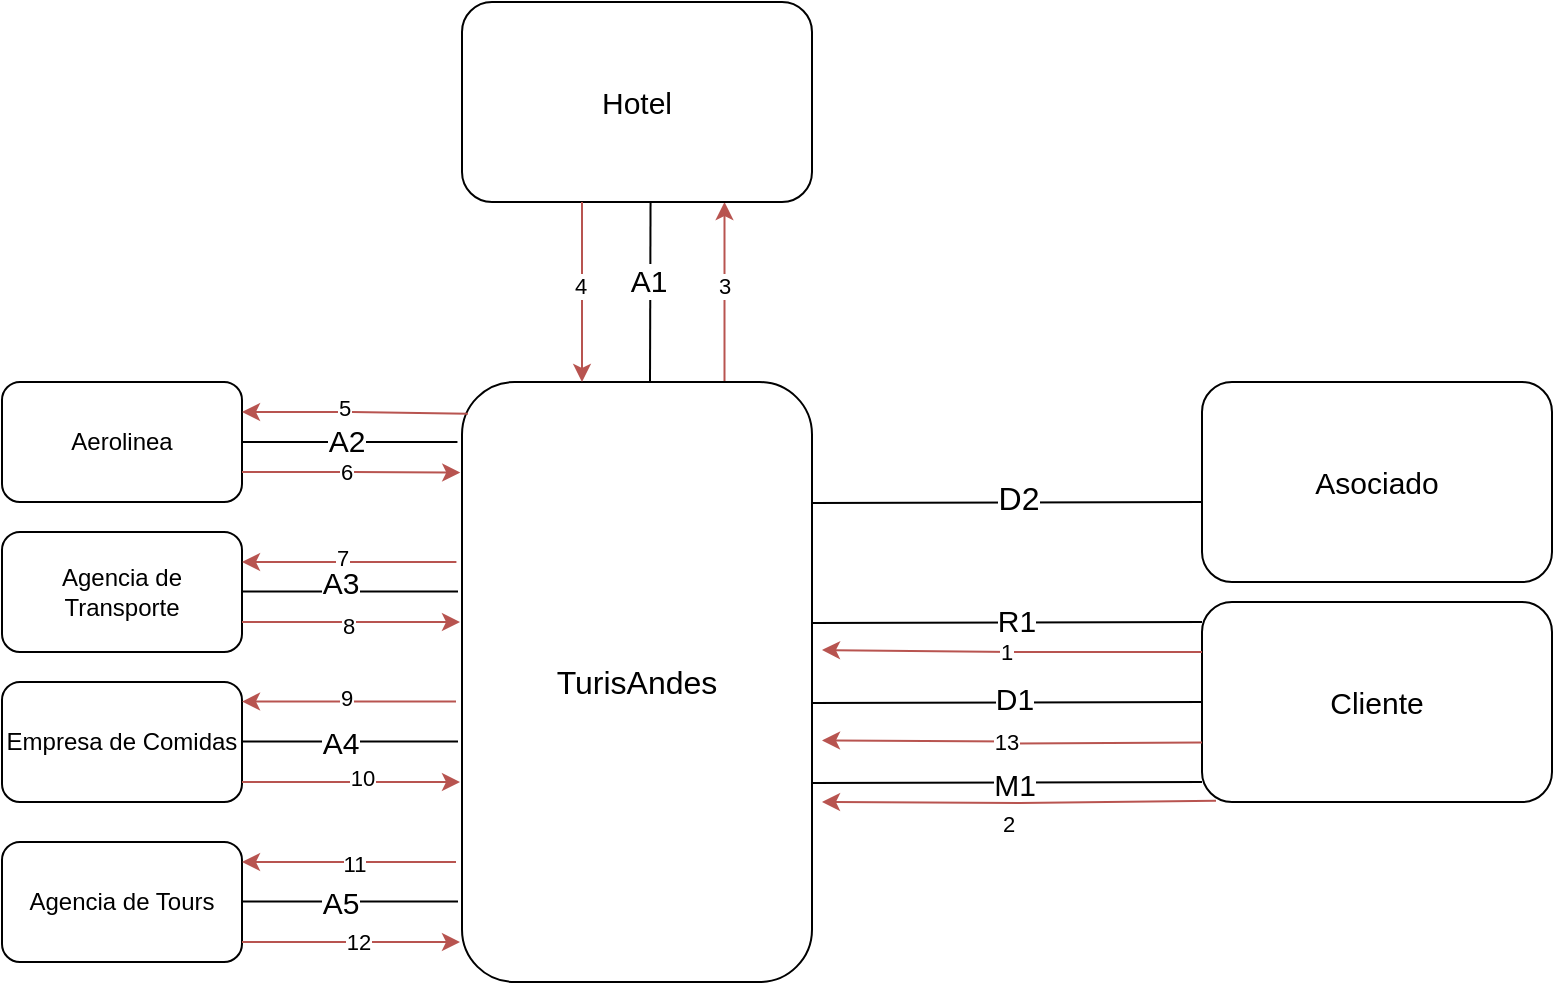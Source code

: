 <mxfile version="21.8.2" type="github">
  <diagram name="Page-1" id="YpiQVYY2RP5UvQKhzvEp">
    <mxGraphModel dx="932" dy="882" grid="1" gridSize="10" guides="1" tooltips="1" connect="1" arrows="1" fold="1" page="1" pageScale="1" pageWidth="850" pageHeight="1100" math="0" shadow="0">
      <root>
        <mxCell id="0" />
        <mxCell id="1" parent="0" />
        <mxCell id="yRCXQpvEH1cMYQVPIDrV-5" style="edgeStyle=orthogonalEdgeStyle;rounded=0;orthogonalLoop=1;jettySize=auto;html=1;exitX=0.75;exitY=0;exitDx=0;exitDy=0;entryX=0.75;entryY=1;entryDx=0;entryDy=0;fillColor=#f8cecc;strokeColor=#b85450;" edge="1" parent="1" source="AK_SpDKLRRvlfEZQYhy7-1" target="AK_SpDKLRRvlfEZQYhy7-18">
          <mxGeometry relative="1" as="geometry" />
        </mxCell>
        <mxCell id="yRCXQpvEH1cMYQVPIDrV-6" value="3" style="edgeLabel;html=1;align=center;verticalAlign=middle;resizable=0;points=[];" vertex="1" connectable="0" parent="yRCXQpvEH1cMYQVPIDrV-5">
          <mxGeometry x="0.064" y="1" relative="1" as="geometry">
            <mxPoint as="offset" />
          </mxGeometry>
        </mxCell>
        <mxCell id="AK_SpDKLRRvlfEZQYhy7-1" value="&lt;font style=&quot;font-size: 16px;&quot;&gt;TurisAndes&lt;/font&gt;" style="rounded=1;whiteSpace=wrap;html=1;" parent="1" vertex="1">
          <mxGeometry x="330" y="280" width="175" height="300" as="geometry" />
        </mxCell>
        <mxCell id="AK_SpDKLRRvlfEZQYhy7-3" value="&lt;font style=&quot;font-size: 15px;&quot;&gt;Cliente&lt;/font&gt;" style="rounded=1;whiteSpace=wrap;html=1;" parent="1" vertex="1">
          <mxGeometry x="700" y="390" width="175" height="100" as="geometry" />
        </mxCell>
        <mxCell id="AK_SpDKLRRvlfEZQYhy7-8" value="" style="endArrow=none;html=1;rounded=0;exitX=0.977;exitY=0.957;exitDx=0;exitDy=0;exitPerimeter=0;startSize=1;targetPerimeterSpacing=0;entryX=0;entryY=0.5;entryDx=0;entryDy=0;" parent="1" target="AK_SpDKLRRvlfEZQYhy7-3" edge="1">
          <mxGeometry width="50" height="50" relative="1" as="geometry">
            <mxPoint x="505" y="440.5" as="sourcePoint" />
            <mxPoint x="704" y="439.5" as="targetPoint" />
          </mxGeometry>
        </mxCell>
        <mxCell id="AK_SpDKLRRvlfEZQYhy7-15" value="&lt;font style=&quot;font-size: 15px;&quot;&gt;D1&lt;/font&gt;" style="edgeLabel;html=1;align=center;verticalAlign=middle;resizable=0;points=[];fontSize=15;" parent="AK_SpDKLRRvlfEZQYhy7-8" vertex="1" connectable="0">
          <mxGeometry x="0.029" y="2" relative="1" as="geometry">
            <mxPoint as="offset" />
          </mxGeometry>
        </mxCell>
        <mxCell id="AK_SpDKLRRvlfEZQYhy7-9" value="" style="endArrow=none;html=1;rounded=0;exitX=0.977;exitY=0.957;exitDx=0;exitDy=0;exitPerimeter=0;startSize=1;targetPerimeterSpacing=0;entryX=0;entryY=0.5;entryDx=0;entryDy=0;" parent="1" edge="1">
          <mxGeometry width="50" height="50" relative="1" as="geometry">
            <mxPoint x="505" y="400.5" as="sourcePoint" />
            <mxPoint x="700" y="400" as="targetPoint" />
          </mxGeometry>
        </mxCell>
        <mxCell id="AK_SpDKLRRvlfEZQYhy7-16" value="R1" style="edgeLabel;html=1;align=center;verticalAlign=middle;resizable=0;points=[];fontSize=15;" parent="AK_SpDKLRRvlfEZQYhy7-9" vertex="1" connectable="0">
          <mxGeometry x="0.04" y="1" relative="1" as="geometry">
            <mxPoint as="offset" />
          </mxGeometry>
        </mxCell>
        <mxCell id="AK_SpDKLRRvlfEZQYhy7-10" value="&lt;font style=&quot;font-size: 15px;&quot;&gt;Asociado&lt;/font&gt;" style="rounded=1;whiteSpace=wrap;html=1;" parent="1" vertex="1">
          <mxGeometry x="700" y="280" width="175" height="100" as="geometry" />
        </mxCell>
        <mxCell id="AK_SpDKLRRvlfEZQYhy7-12" value="" style="endArrow=none;html=1;rounded=0;exitX=0.977;exitY=0.957;exitDx=0;exitDy=0;exitPerimeter=0;startSize=1;targetPerimeterSpacing=0;entryX=0;entryY=0.5;entryDx=0;entryDy=0;" parent="1" edge="1">
          <mxGeometry width="50" height="50" relative="1" as="geometry">
            <mxPoint x="505" y="340.5" as="sourcePoint" />
            <mxPoint x="700" y="340" as="targetPoint" />
          </mxGeometry>
        </mxCell>
        <mxCell id="DzdtLMLZHa89v_ty5hdP-7" value="D2" style="edgeLabel;html=1;align=center;verticalAlign=middle;resizable=0;points=[];fontSize=16;" parent="AK_SpDKLRRvlfEZQYhy7-12" vertex="1" connectable="0">
          <mxGeometry x="0.057" y="2" relative="1" as="geometry">
            <mxPoint as="offset" />
          </mxGeometry>
        </mxCell>
        <mxCell id="AK_SpDKLRRvlfEZQYhy7-18" value="&lt;font style=&quot;font-size: 15px;&quot;&gt;Hotel&lt;/font&gt;" style="rounded=1;whiteSpace=wrap;html=1;" parent="1" vertex="1">
          <mxGeometry x="330" y="90" width="175" height="100" as="geometry" />
        </mxCell>
        <mxCell id="AK_SpDKLRRvlfEZQYhy7-19" value="" style="endArrow=none;html=1;rounded=0;entryX=0.173;entryY=1.004;entryDx=0;entryDy=0;entryPerimeter=0;" parent="1" edge="1">
          <mxGeometry width="50" height="50" relative="1" as="geometry">
            <mxPoint x="424" y="279.6" as="sourcePoint" />
            <mxPoint x="424.275" y="190.0" as="targetPoint" />
          </mxGeometry>
        </mxCell>
        <mxCell id="AK_SpDKLRRvlfEZQYhy7-23" value="A1" style="edgeLabel;html=1;align=center;verticalAlign=middle;resizable=0;points=[];fontSize=15;" parent="AK_SpDKLRRvlfEZQYhy7-19" vertex="1" connectable="0">
          <mxGeometry x="0.134" y="1" relative="1" as="geometry">
            <mxPoint as="offset" />
          </mxGeometry>
        </mxCell>
        <mxCell id="AK_SpDKLRRvlfEZQYhy7-28" value="Aerolinea" style="rounded=1;whiteSpace=wrap;html=1;" parent="1" vertex="1">
          <mxGeometry x="100" y="280" width="120" height="60" as="geometry" />
        </mxCell>
        <mxCell id="AK_SpDKLRRvlfEZQYhy7-29" value="Agencia de Transporte" style="rounded=1;whiteSpace=wrap;html=1;" parent="1" vertex="1">
          <mxGeometry x="100" y="355" width="120" height="60" as="geometry" />
        </mxCell>
        <mxCell id="AK_SpDKLRRvlfEZQYhy7-30" value="Empresa de Comidas" style="rounded=1;whiteSpace=wrap;html=1;" parent="1" vertex="1">
          <mxGeometry x="100" y="430" width="120" height="60" as="geometry" />
        </mxCell>
        <mxCell id="AK_SpDKLRRvlfEZQYhy7-31" value="Agencia de Tours" style="rounded=1;whiteSpace=wrap;html=1;" parent="1" vertex="1">
          <mxGeometry x="100" y="510" width="120" height="60" as="geometry" />
        </mxCell>
        <mxCell id="AK_SpDKLRRvlfEZQYhy7-32" value="" style="endArrow=none;html=1;rounded=0;exitX=0.977;exitY=0.957;exitDx=0;exitDy=0;exitPerimeter=0;startSize=1;targetPerimeterSpacing=0;entryX=0;entryY=0.5;entryDx=0;entryDy=0;" parent="1" edge="1">
          <mxGeometry width="50" height="50" relative="1" as="geometry">
            <mxPoint x="505" y="480.5" as="sourcePoint" />
            <mxPoint x="700" y="480" as="targetPoint" />
          </mxGeometry>
        </mxCell>
        <mxCell id="AK_SpDKLRRvlfEZQYhy7-36" value="&lt;font style=&quot;font-size: 15px;&quot;&gt;M1&lt;/font&gt;" style="edgeLabel;html=1;align=center;verticalAlign=middle;resizable=0;points=[];" parent="AK_SpDKLRRvlfEZQYhy7-32" vertex="1" connectable="0">
          <mxGeometry x="0.034" y="-1" relative="1" as="geometry">
            <mxPoint as="offset" />
          </mxGeometry>
        </mxCell>
        <mxCell id="AK_SpDKLRRvlfEZQYhy7-37" value="" style="endArrow=none;html=1;rounded=0;entryX=-0.013;entryY=0.1;entryDx=0;entryDy=0;entryPerimeter=0;" parent="1" target="AK_SpDKLRRvlfEZQYhy7-1" edge="1">
          <mxGeometry width="50" height="50" relative="1" as="geometry">
            <mxPoint x="220" y="310" as="sourcePoint" />
            <mxPoint x="320" y="310" as="targetPoint" />
          </mxGeometry>
        </mxCell>
        <mxCell id="AK_SpDKLRRvlfEZQYhy7-41" value="A2" style="edgeLabel;html=1;align=center;verticalAlign=middle;resizable=0;points=[];fontSize=15;" parent="AK_SpDKLRRvlfEZQYhy7-37" vertex="1" connectable="0">
          <mxGeometry x="-0.041" y="1" relative="1" as="geometry">
            <mxPoint as="offset" />
          </mxGeometry>
        </mxCell>
        <mxCell id="AK_SpDKLRRvlfEZQYhy7-38" value="" style="endArrow=none;html=1;rounded=0;entryX=-0.013;entryY=0.1;entryDx=0;entryDy=0;entryPerimeter=0;" parent="1" edge="1">
          <mxGeometry width="50" height="50" relative="1" as="geometry">
            <mxPoint x="220" y="384.8" as="sourcePoint" />
            <mxPoint x="328" y="384.8" as="targetPoint" />
          </mxGeometry>
        </mxCell>
        <mxCell id="AK_SpDKLRRvlfEZQYhy7-39" value="" style="endArrow=none;html=1;rounded=0;entryX=-0.013;entryY=0.1;entryDx=0;entryDy=0;entryPerimeter=0;" parent="1" edge="1">
          <mxGeometry width="50" height="50" relative="1" as="geometry">
            <mxPoint x="220" y="459.8" as="sourcePoint" />
            <mxPoint x="328" y="459.8" as="targetPoint" />
          </mxGeometry>
        </mxCell>
        <mxCell id="AK_SpDKLRRvlfEZQYhy7-40" value="" style="endArrow=none;html=1;rounded=0;entryX=-0.013;entryY=0.1;entryDx=0;entryDy=0;entryPerimeter=0;" parent="1" edge="1">
          <mxGeometry width="50" height="50" relative="1" as="geometry">
            <mxPoint x="220" y="539.8" as="sourcePoint" />
            <mxPoint x="328" y="539.8" as="targetPoint" />
          </mxGeometry>
        </mxCell>
        <mxCell id="AK_SpDKLRRvlfEZQYhy7-42" value="A3" style="edgeLabel;html=1;align=center;verticalAlign=middle;resizable=0;points=[];fontSize=15;" parent="1" vertex="1" connectable="0">
          <mxGeometry x="281.667" y="310" as="geometry">
            <mxPoint x="-13" y="70" as="offset" />
          </mxGeometry>
        </mxCell>
        <mxCell id="AK_SpDKLRRvlfEZQYhy7-43" value="A4" style="edgeLabel;html=1;align=center;verticalAlign=middle;resizable=0;points=[];fontSize=15;" parent="1" vertex="1" connectable="0">
          <mxGeometry x="281.667" y="390" as="geometry">
            <mxPoint x="-13" y="70" as="offset" />
          </mxGeometry>
        </mxCell>
        <mxCell id="AK_SpDKLRRvlfEZQYhy7-44" value="A5" style="edgeLabel;html=1;align=center;verticalAlign=middle;resizable=0;points=[];fontSize=15;" parent="1" vertex="1" connectable="0">
          <mxGeometry x="281.667" y="470" as="geometry">
            <mxPoint x="-13" y="70" as="offset" />
          </mxGeometry>
        </mxCell>
        <mxCell id="yRCXQpvEH1cMYQVPIDrV-1" style="edgeStyle=orthogonalEdgeStyle;rounded=0;orthogonalLoop=1;jettySize=auto;html=1;exitX=0;exitY=0.25;exitDx=0;exitDy=0;fillColor=#f8cecc;strokeColor=#b85450;" edge="1" parent="1" source="AK_SpDKLRRvlfEZQYhy7-3">
          <mxGeometry relative="1" as="geometry">
            <mxPoint x="510" y="414" as="targetPoint" />
          </mxGeometry>
        </mxCell>
        <mxCell id="yRCXQpvEH1cMYQVPIDrV-2" value="1" style="edgeLabel;html=1;align=center;verticalAlign=middle;resizable=0;points=[];" vertex="1" connectable="0" parent="yRCXQpvEH1cMYQVPIDrV-1">
          <mxGeometry x="0.038" relative="1" as="geometry">
            <mxPoint as="offset" />
          </mxGeometry>
        </mxCell>
        <mxCell id="yRCXQpvEH1cMYQVPIDrV-7" style="edgeStyle=orthogonalEdgeStyle;rounded=0;orthogonalLoop=1;jettySize=auto;html=1;exitX=0.75;exitY=0;exitDx=0;exitDy=0;entryX=0.75;entryY=1;entryDx=0;entryDy=0;fillColor=#f8cecc;strokeColor=#b85450;startArrow=classic;startFill=1;endArrow=none;endFill=0;" edge="1" parent="1">
          <mxGeometry relative="1" as="geometry">
            <mxPoint x="390" y="280" as="sourcePoint" />
            <mxPoint x="390" y="190" as="targetPoint" />
          </mxGeometry>
        </mxCell>
        <mxCell id="yRCXQpvEH1cMYQVPIDrV-8" value="4" style="edgeLabel;html=1;align=center;verticalAlign=middle;resizable=0;points=[];" vertex="1" connectable="0" parent="yRCXQpvEH1cMYQVPIDrV-7">
          <mxGeometry x="0.064" y="1" relative="1" as="geometry">
            <mxPoint as="offset" />
          </mxGeometry>
        </mxCell>
        <mxCell id="yRCXQpvEH1cMYQVPIDrV-10" style="edgeStyle=orthogonalEdgeStyle;rounded=0;orthogonalLoop=1;jettySize=auto;html=1;exitX=1;exitY=0.25;exitDx=0;exitDy=0;entryX=0.017;entryY=0.053;entryDx=0;entryDy=0;entryPerimeter=0;fillColor=#f8cecc;strokeColor=#b85450;startArrow=classic;startFill=1;endArrow=none;endFill=0;" edge="1" parent="1" source="AK_SpDKLRRvlfEZQYhy7-28" target="AK_SpDKLRRvlfEZQYhy7-1">
          <mxGeometry relative="1" as="geometry" />
        </mxCell>
        <mxCell id="yRCXQpvEH1cMYQVPIDrV-12" value="5" style="edgeLabel;html=1;align=center;verticalAlign=middle;resizable=0;points=[];" vertex="1" connectable="0" parent="yRCXQpvEH1cMYQVPIDrV-10">
          <mxGeometry x="-0.103" y="2" relative="1" as="geometry">
            <mxPoint as="offset" />
          </mxGeometry>
        </mxCell>
        <mxCell id="yRCXQpvEH1cMYQVPIDrV-13" style="edgeStyle=orthogonalEdgeStyle;rounded=0;orthogonalLoop=1;jettySize=auto;html=1;exitX=1;exitY=0.75;exitDx=0;exitDy=0;entryX=-0.005;entryY=0.151;entryDx=0;entryDy=0;entryPerimeter=0;fillColor=#f8cecc;strokeColor=#b85450;" edge="1" parent="1" source="AK_SpDKLRRvlfEZQYhy7-28" target="AK_SpDKLRRvlfEZQYhy7-1">
          <mxGeometry relative="1" as="geometry" />
        </mxCell>
        <mxCell id="yRCXQpvEH1cMYQVPIDrV-18" value="6" style="edgeLabel;html=1;align=center;verticalAlign=middle;resizable=0;points=[];" vertex="1" connectable="0" parent="yRCXQpvEH1cMYQVPIDrV-13">
          <mxGeometry x="-0.057" relative="1" as="geometry">
            <mxPoint as="offset" />
          </mxGeometry>
        </mxCell>
        <mxCell id="yRCXQpvEH1cMYQVPIDrV-15" style="edgeStyle=orthogonalEdgeStyle;rounded=0;orthogonalLoop=1;jettySize=auto;html=1;exitX=1;exitY=0.75;exitDx=0;exitDy=0;entryX=-0.005;entryY=0.151;entryDx=0;entryDy=0;entryPerimeter=0;fillColor=#f8cecc;strokeColor=#b85450;" edge="1" parent="1">
          <mxGeometry relative="1" as="geometry">
            <mxPoint x="220" y="400" as="sourcePoint" />
            <mxPoint x="329" y="400" as="targetPoint" />
          </mxGeometry>
        </mxCell>
        <mxCell id="yRCXQpvEH1cMYQVPIDrV-23" value="8" style="edgeLabel;html=1;align=center;verticalAlign=middle;resizable=0;points=[];" vertex="1" connectable="0" parent="yRCXQpvEH1cMYQVPIDrV-15">
          <mxGeometry x="-0.036" y="-2" relative="1" as="geometry">
            <mxPoint as="offset" />
          </mxGeometry>
        </mxCell>
        <mxCell id="yRCXQpvEH1cMYQVPIDrV-16" style="edgeStyle=orthogonalEdgeStyle;rounded=0;orthogonalLoop=1;jettySize=auto;html=1;exitX=1;exitY=0.75;exitDx=0;exitDy=0;entryX=-0.005;entryY=0.151;entryDx=0;entryDy=0;entryPerimeter=0;fillColor=#f8cecc;strokeColor=#b85450;" edge="1" parent="1">
          <mxGeometry relative="1" as="geometry">
            <mxPoint x="220" y="480" as="sourcePoint" />
            <mxPoint x="329" y="480" as="targetPoint" />
          </mxGeometry>
        </mxCell>
        <mxCell id="yRCXQpvEH1cMYQVPIDrV-25" value="10" style="edgeLabel;html=1;align=center;verticalAlign=middle;resizable=0;points=[];" vertex="1" connectable="0" parent="yRCXQpvEH1cMYQVPIDrV-16">
          <mxGeometry x="0.095" y="2" relative="1" as="geometry">
            <mxPoint as="offset" />
          </mxGeometry>
        </mxCell>
        <mxCell id="yRCXQpvEH1cMYQVPIDrV-17" style="edgeStyle=orthogonalEdgeStyle;rounded=0;orthogonalLoop=1;jettySize=auto;html=1;exitX=1;exitY=0.75;exitDx=0;exitDy=0;entryX=-0.005;entryY=0.151;entryDx=0;entryDy=0;entryPerimeter=0;fillColor=#f8cecc;strokeColor=#b85450;" edge="1" parent="1">
          <mxGeometry relative="1" as="geometry">
            <mxPoint x="220" y="560" as="sourcePoint" />
            <mxPoint x="329" y="560" as="targetPoint" />
          </mxGeometry>
        </mxCell>
        <mxCell id="yRCXQpvEH1cMYQVPIDrV-27" value="12" style="edgeLabel;html=1;align=center;verticalAlign=middle;resizable=0;points=[];" vertex="1" connectable="0" parent="yRCXQpvEH1cMYQVPIDrV-17">
          <mxGeometry x="0.06" relative="1" as="geometry">
            <mxPoint as="offset" />
          </mxGeometry>
        </mxCell>
        <mxCell id="yRCXQpvEH1cMYQVPIDrV-19" style="edgeStyle=orthogonalEdgeStyle;rounded=0;orthogonalLoop=1;jettySize=auto;html=1;exitX=1;exitY=0.25;exitDx=0;exitDy=0;entryX=-0.016;entryY=0.3;entryDx=0;entryDy=0;entryPerimeter=0;startArrow=classic;startFill=1;endArrow=none;endFill=0;fillColor=#f8cecc;strokeColor=#b85450;" edge="1" parent="1" source="AK_SpDKLRRvlfEZQYhy7-29" target="AK_SpDKLRRvlfEZQYhy7-1">
          <mxGeometry relative="1" as="geometry" />
        </mxCell>
        <mxCell id="yRCXQpvEH1cMYQVPIDrV-22" value="7" style="edgeLabel;html=1;align=center;verticalAlign=middle;resizable=0;points=[];" vertex="1" connectable="0" parent="yRCXQpvEH1cMYQVPIDrV-19">
          <mxGeometry x="-0.065" y="2" relative="1" as="geometry">
            <mxPoint as="offset" />
          </mxGeometry>
        </mxCell>
        <mxCell id="yRCXQpvEH1cMYQVPIDrV-20" style="edgeStyle=orthogonalEdgeStyle;rounded=0;orthogonalLoop=1;jettySize=auto;html=1;exitX=1;exitY=0.25;exitDx=0;exitDy=0;entryX=-0.016;entryY=0.3;entryDx=0;entryDy=0;entryPerimeter=0;startArrow=classic;startFill=1;endArrow=none;endFill=0;fillColor=#f8cecc;strokeColor=#b85450;" edge="1" parent="1">
          <mxGeometry relative="1" as="geometry">
            <mxPoint x="220" y="439.76" as="sourcePoint" />
            <mxPoint x="327" y="439.76" as="targetPoint" />
          </mxGeometry>
        </mxCell>
        <mxCell id="yRCXQpvEH1cMYQVPIDrV-24" value="9" style="edgeLabel;html=1;align=center;verticalAlign=middle;resizable=0;points=[];" vertex="1" connectable="0" parent="yRCXQpvEH1cMYQVPIDrV-20">
          <mxGeometry x="-0.027" y="2" relative="1" as="geometry">
            <mxPoint as="offset" />
          </mxGeometry>
        </mxCell>
        <mxCell id="yRCXQpvEH1cMYQVPIDrV-21" style="edgeStyle=orthogonalEdgeStyle;rounded=0;orthogonalLoop=1;jettySize=auto;html=1;exitX=1;exitY=0.25;exitDx=0;exitDy=0;entryX=-0.016;entryY=0.3;entryDx=0;entryDy=0;entryPerimeter=0;startArrow=classic;startFill=1;endArrow=none;endFill=0;fillColor=#f8cecc;strokeColor=#b85450;" edge="1" parent="1">
          <mxGeometry relative="1" as="geometry">
            <mxPoint x="220" y="520" as="sourcePoint" />
            <mxPoint x="327" y="520" as="targetPoint" />
          </mxGeometry>
        </mxCell>
        <mxCell id="yRCXQpvEH1cMYQVPIDrV-26" value="11" style="edgeLabel;html=1;align=center;verticalAlign=middle;resizable=0;points=[];" vertex="1" connectable="0" parent="yRCXQpvEH1cMYQVPIDrV-21">
          <mxGeometry x="0.044" y="-1" relative="1" as="geometry">
            <mxPoint as="offset" />
          </mxGeometry>
        </mxCell>
        <mxCell id="yRCXQpvEH1cMYQVPIDrV-31" style="edgeStyle=orthogonalEdgeStyle;rounded=0;orthogonalLoop=1;jettySize=auto;html=1;entryX=-0.016;entryY=0.3;entryDx=0;entryDy=0;entryPerimeter=0;startArrow=classic;startFill=1;endArrow=none;endFill=0;fillColor=#f8cecc;strokeColor=#b85450;" edge="1" parent="1">
          <mxGeometry relative="1" as="geometry">
            <mxPoint x="510" y="490" as="sourcePoint" />
            <mxPoint x="707" y="489.43" as="targetPoint" />
          </mxGeometry>
        </mxCell>
        <mxCell id="yRCXQpvEH1cMYQVPIDrV-32" value="2" style="edgeLabel;html=1;align=center;verticalAlign=middle;resizable=0;points=[];" vertex="1" connectable="0" parent="yRCXQpvEH1cMYQVPIDrV-31">
          <mxGeometry x="-0.065" y="2" relative="1" as="geometry">
            <mxPoint y="12" as="offset" />
          </mxGeometry>
        </mxCell>
        <mxCell id="yRCXQpvEH1cMYQVPIDrV-33" style="edgeStyle=orthogonalEdgeStyle;rounded=0;orthogonalLoop=1;jettySize=auto;html=1;exitX=0;exitY=0.25;exitDx=0;exitDy=0;fillColor=#f8cecc;strokeColor=#b85450;" edge="1" parent="1">
          <mxGeometry relative="1" as="geometry">
            <mxPoint x="700" y="460.24" as="sourcePoint" />
            <mxPoint x="510" y="459.24" as="targetPoint" />
          </mxGeometry>
        </mxCell>
        <mxCell id="yRCXQpvEH1cMYQVPIDrV-34" value="13" style="edgeLabel;html=1;align=center;verticalAlign=middle;resizable=0;points=[];" vertex="1" connectable="0" parent="yRCXQpvEH1cMYQVPIDrV-33">
          <mxGeometry x="0.038" relative="1" as="geometry">
            <mxPoint as="offset" />
          </mxGeometry>
        </mxCell>
      </root>
    </mxGraphModel>
  </diagram>
</mxfile>
